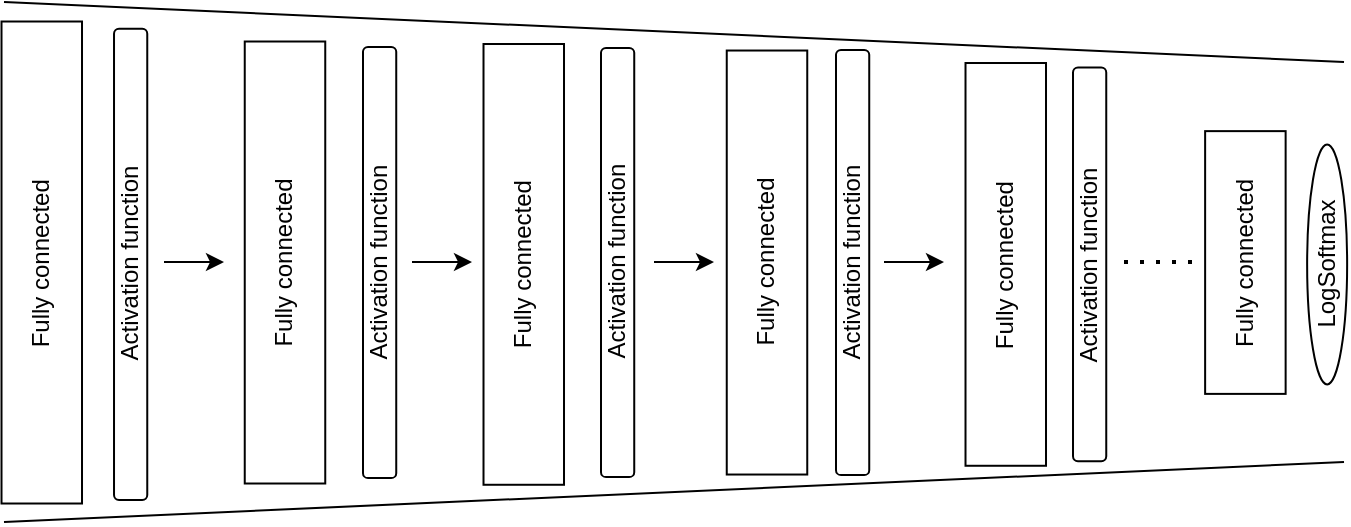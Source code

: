 <mxfile version="14.9.6" type="device"><diagram id="-g3kUGB_cCohFeOs91pC" name="Pagina-1"><mxGraphModel dx="1086" dy="829" grid="1" gridSize="10" guides="1" tooltips="1" connect="1" arrows="1" fold="1" page="1" pageScale="1" pageWidth="1169" pageHeight="827" math="0" shadow="0"><root><mxCell id="0"/><mxCell id="1" parent="0"/><mxCell id="zCSneu5PDWV_7FcoT3tp-10" value="Fully connected" style="rounded=0;whiteSpace=wrap;html=1;rotation=-90;" parent="1" vertex="1"><mxGeometry x="58.38" y="380.13" width="241" height="40.25" as="geometry"/></mxCell><mxCell id="zCSneu5PDWV_7FcoT3tp-15" value="Fully connected" style="rounded=0;whiteSpace=wrap;html=1;rotation=-90;" parent="1" vertex="1"><mxGeometry x="190" y="380.13" width="221" height="40.25" as="geometry"/></mxCell><mxCell id="zCSneu5PDWV_7FcoT3tp-16" value="Fully connected" style="rounded=0;whiteSpace=wrap;html=1;rotation=-90;" parent="1" vertex="1"><mxGeometry x="309.69" y="381.07" width="220.38" height="40.25" as="geometry"/></mxCell><mxCell id="zCSneu5PDWV_7FcoT3tp-17" value="Fully connected" style="rounded=0;whiteSpace=wrap;html=1;rotation=-90;" parent="1" vertex="1"><mxGeometry x="435.5" y="380.14" width="212" height="40.25" as="geometry"/></mxCell><mxCell id="zCSneu5PDWV_7FcoT3tp-18" value="Fully connected" style="rounded=0;whiteSpace=wrap;html=1;rotation=-90;" parent="1" vertex="1"><mxGeometry x="560.19" y="381.07" width="201.38" height="40.25" as="geometry"/></mxCell><mxCell id="zCSneu5PDWV_7FcoT3tp-19" value="Activation function" style="rounded=1;whiteSpace=wrap;html=1;rotation=-90;" parent="1" vertex="1"><mxGeometry x="105.51" y="392.89" width="235.62" height="16.62" as="geometry"/></mxCell><mxCell id="zCSneu5PDWV_7FcoT3tp-20" value="Activation function" style="rounded=1;whiteSpace=wrap;html=1;rotation=-90;" parent="1" vertex="1"><mxGeometry x="240" y="391.94" width="215.62" height="16.62" as="geometry"/></mxCell><mxCell id="zCSneu5PDWV_7FcoT3tp-21" value="Activation function" style="rounded=1;whiteSpace=wrap;html=1;rotation=-90;" parent="1" vertex="1"><mxGeometry x="359.5" y="391.94" width="214.62" height="16.62" as="geometry"/></mxCell><mxCell id="zCSneu5PDWV_7FcoT3tp-22" value="Activation function" style="rounded=1;whiteSpace=wrap;html=1;rotation=-90;" parent="1" vertex="1"><mxGeometry x="478" y="391.94" width="212.62" height="16.62" as="geometry"/></mxCell><mxCell id="zCSneu5PDWV_7FcoT3tp-23" value="Activation function" style="rounded=1;whiteSpace=wrap;html=1;rotation=-90;" parent="1" vertex="1"><mxGeometry x="604.38" y="392.88" width="196.87" height="16.62" as="geometry"/></mxCell><mxCell id="zCSneu5PDWV_7FcoT3tp-24" value="" style="endArrow=none;html=1;" parent="1" edge="1"><mxGeometry width="50" height="50" relative="1" as="geometry"><mxPoint x="160" y="530" as="sourcePoint"/><mxPoint x="830" y="500" as="targetPoint"/></mxGeometry></mxCell><mxCell id="zCSneu5PDWV_7FcoT3tp-25" value="" style="endArrow=none;html=1;" parent="1" edge="1"><mxGeometry width="50" height="50" relative="1" as="geometry"><mxPoint x="160" y="270" as="sourcePoint"/><mxPoint x="830" y="300" as="targetPoint"/></mxGeometry></mxCell><mxCell id="zCSneu5PDWV_7FcoT3tp-26" value="" style="endArrow=none;dashed=1;html=1;dashPattern=1 3;strokeWidth=2;" parent="1" edge="1"><mxGeometry width="50" height="50" relative="1" as="geometry"><mxPoint x="720" y="400" as="sourcePoint"/><mxPoint x="760" y="400" as="targetPoint"/></mxGeometry></mxCell><mxCell id="zCSneu5PDWV_7FcoT3tp-27" value="Fully connected" style="rounded=0;whiteSpace=wrap;html=1;rotation=-90;" parent="1" vertex="1"><mxGeometry x="715" y="380.13" width="131.38" height="40.25" as="geometry"/></mxCell><mxCell id="zCSneu5PDWV_7FcoT3tp-29" value="LogSoftmax" style="ellipse;whiteSpace=wrap;html=1;rotation=-90;" parent="1" vertex="1"><mxGeometry x="761.57" y="391.19" width="120" height="20" as="geometry"/></mxCell><mxCell id="zCSneu5PDWV_7FcoT3tp-30" value="" style="endArrow=classic;html=1;" parent="1" edge="1"><mxGeometry width="50" height="50" relative="1" as="geometry"><mxPoint x="600" y="400" as="sourcePoint"/><mxPoint x="630" y="400" as="targetPoint"/></mxGeometry></mxCell><mxCell id="zCSneu5PDWV_7FcoT3tp-31" value="" style="endArrow=classic;html=1;" parent="1" edge="1"><mxGeometry width="50" height="50" relative="1" as="geometry"><mxPoint x="485" y="400" as="sourcePoint"/><mxPoint x="515" y="400" as="targetPoint"/></mxGeometry></mxCell><mxCell id="zCSneu5PDWV_7FcoT3tp-32" value="" style="endArrow=classic;html=1;" parent="1" edge="1"><mxGeometry width="50" height="50" relative="1" as="geometry"><mxPoint x="364" y="400" as="sourcePoint"/><mxPoint x="394" y="400" as="targetPoint"/></mxGeometry></mxCell><mxCell id="KcKqofHUp8P5bRhP0M4Q-1" value="" style="endArrow=classic;html=1;" edge="1" parent="1"><mxGeometry width="50" height="50" relative="1" as="geometry"><mxPoint x="240" y="400" as="sourcePoint"/><mxPoint x="270" y="400" as="targetPoint"/></mxGeometry></mxCell></root></mxGraphModel></diagram></mxfile>